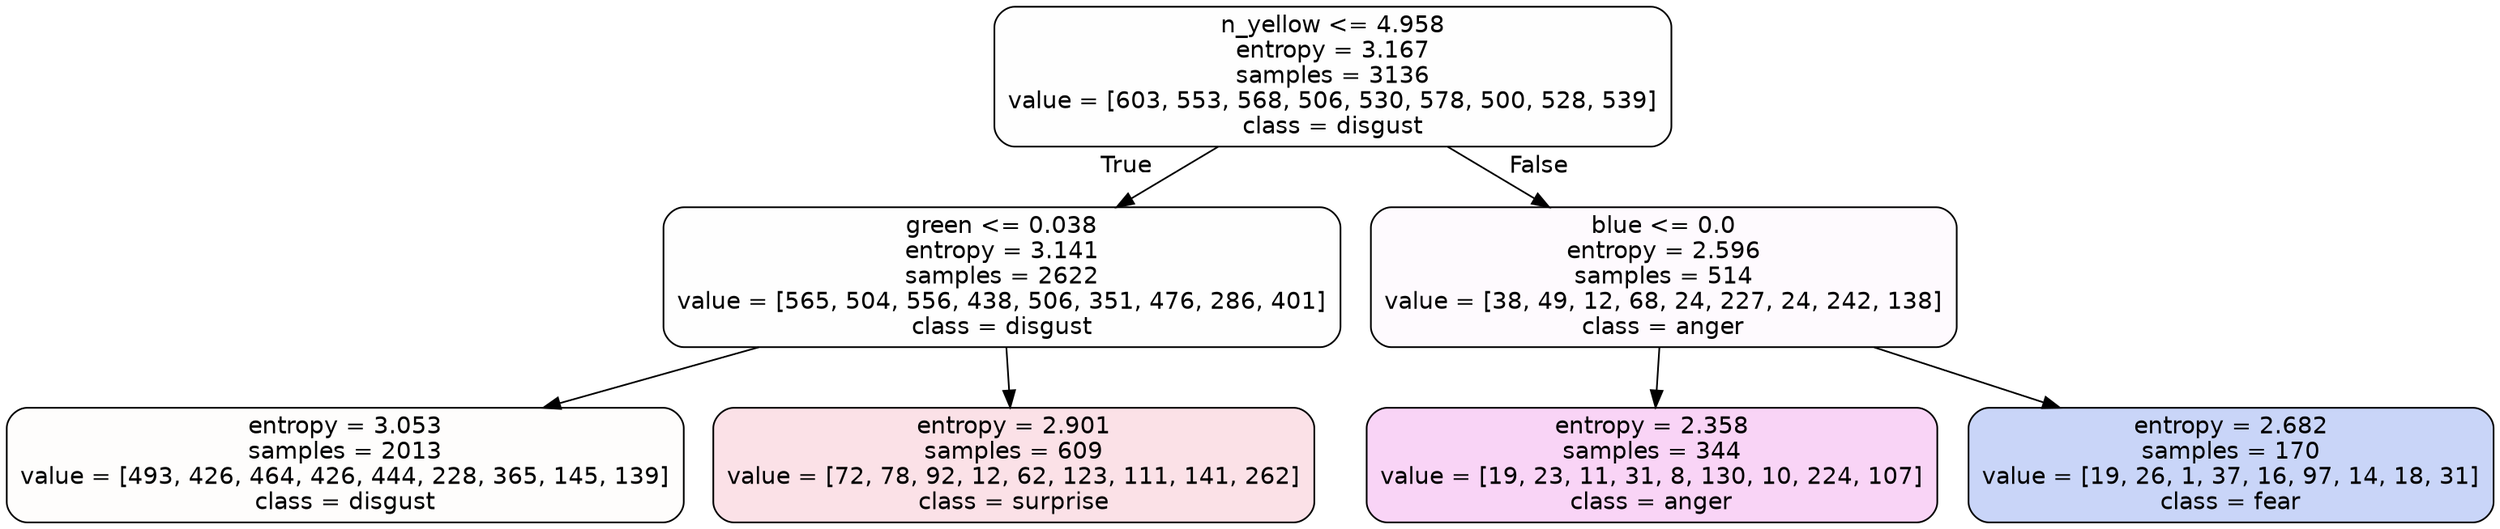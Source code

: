 digraph Tree {
node [shape=box, style="filled, rounded", color="black", fontname=helvetica] ;
edge [fontname=helvetica] ;
0 [label="n_yellow <= 4.958\nentropy = 3.167\nsamples = 3136\nvalue = [603, 553, 568, 506, 530, 578, 500, 528, 539]\nclass = disgust", fillcolor="#e5813901"] ;
1 [label="green <= 0.038\nentropy = 3.141\nsamples = 2622\nvalue = [565, 504, 556, 438, 506, 351, 476, 286, 401]\nclass = disgust", fillcolor="#e5813901"] ;
0 -> 1 [labeldistance=2.5, labelangle=45, headlabel="True"] ;
2 [label="entropy = 3.053\nsamples = 2013\nvalue = [493, 426, 464, 426, 444, 228, 365, 145, 139]\nclass = disgust", fillcolor="#e5813903"] ;
1 -> 2 ;
3 [label="entropy = 2.901\nsamples = 609\nvalue = [72, 78, 92, 12, 62, 123, 111, 141, 262]\nclass = surprise", fillcolor="#e5396426"] ;
1 -> 3 ;
4 [label="blue <= 0.0\nentropy = 2.596\nsamples = 514\nvalue = [38, 49, 12, 68, 24, 227, 24, 242, 138]\nclass = anger", fillcolor="#e539d706"] ;
0 -> 4 [labeldistance=2.5, labelangle=-45, headlabel="False"] ;
5 [label="entropy = 2.358\nsamples = 344\nvalue = [19, 23, 11, 31, 8, 130, 10, 224, 107]\nclass = anger", fillcolor="#e539d737"] ;
4 -> 5 ;
6 [label="entropy = 2.682\nsamples = 170\nvalue = [19, 26, 1, 37, 16, 97, 14, 18, 31]\nclass = fear", fillcolor="#3964e545"] ;
4 -> 6 ;
}